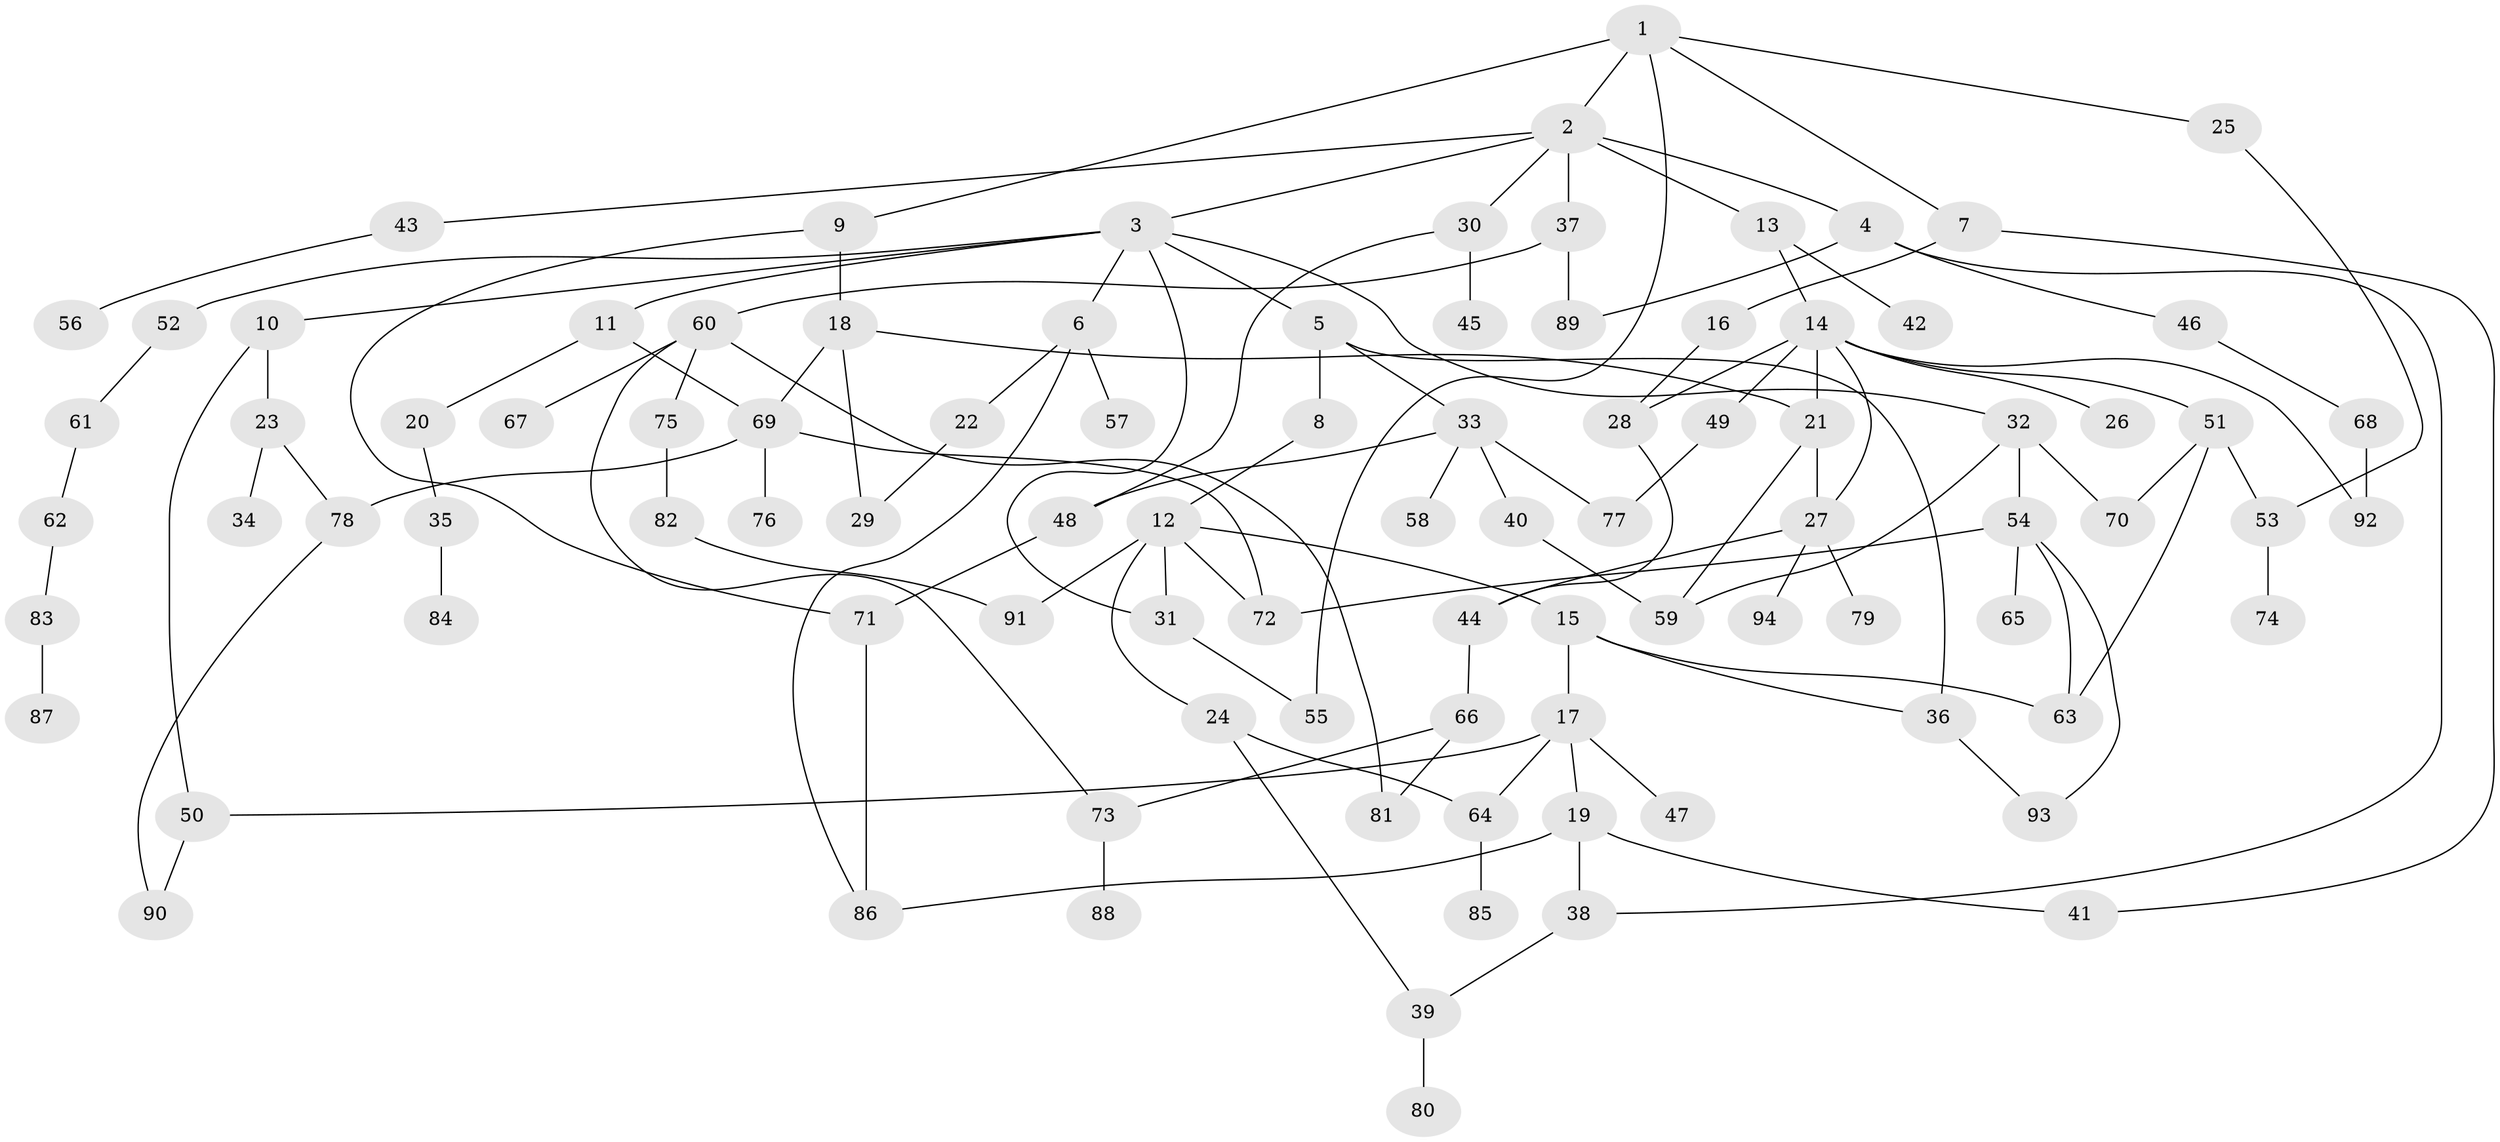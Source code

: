 // Generated by graph-tools (version 1.1) at 2025/41/03/09/25 04:41:55]
// undirected, 94 vertices, 128 edges
graph export_dot {
graph [start="1"]
  node [color=gray90,style=filled];
  1;
  2;
  3;
  4;
  5;
  6;
  7;
  8;
  9;
  10;
  11;
  12;
  13;
  14;
  15;
  16;
  17;
  18;
  19;
  20;
  21;
  22;
  23;
  24;
  25;
  26;
  27;
  28;
  29;
  30;
  31;
  32;
  33;
  34;
  35;
  36;
  37;
  38;
  39;
  40;
  41;
  42;
  43;
  44;
  45;
  46;
  47;
  48;
  49;
  50;
  51;
  52;
  53;
  54;
  55;
  56;
  57;
  58;
  59;
  60;
  61;
  62;
  63;
  64;
  65;
  66;
  67;
  68;
  69;
  70;
  71;
  72;
  73;
  74;
  75;
  76;
  77;
  78;
  79;
  80;
  81;
  82;
  83;
  84;
  85;
  86;
  87;
  88;
  89;
  90;
  91;
  92;
  93;
  94;
  1 -- 2;
  1 -- 7;
  1 -- 9;
  1 -- 25;
  1 -- 55;
  2 -- 3;
  2 -- 4;
  2 -- 13;
  2 -- 30;
  2 -- 37;
  2 -- 43;
  3 -- 5;
  3 -- 6;
  3 -- 10;
  3 -- 11;
  3 -- 32;
  3 -- 52;
  3 -- 31;
  4 -- 46;
  4 -- 38;
  4 -- 89;
  5 -- 8;
  5 -- 33;
  5 -- 36;
  6 -- 22;
  6 -- 57;
  6 -- 86;
  7 -- 16;
  7 -- 41;
  8 -- 12;
  9 -- 18;
  9 -- 71;
  10 -- 23;
  10 -- 50;
  11 -- 20;
  11 -- 69;
  12 -- 15;
  12 -- 24;
  12 -- 31;
  12 -- 91;
  12 -- 72;
  13 -- 14;
  13 -- 42;
  14 -- 21;
  14 -- 26;
  14 -- 28;
  14 -- 49;
  14 -- 51;
  14 -- 92;
  14 -- 27;
  15 -- 17;
  15 -- 36;
  15 -- 63;
  16 -- 28;
  17 -- 19;
  17 -- 47;
  17 -- 64;
  17 -- 50;
  18 -- 69;
  18 -- 21;
  18 -- 29;
  19 -- 38;
  19 -- 86;
  19 -- 41;
  20 -- 35;
  21 -- 27;
  21 -- 59;
  22 -- 29;
  23 -- 34;
  23 -- 78;
  24 -- 39;
  24 -- 64;
  25 -- 53;
  27 -- 44;
  27 -- 79;
  27 -- 94;
  28 -- 44;
  30 -- 45;
  30 -- 48;
  31 -- 55;
  32 -- 54;
  32 -- 59;
  32 -- 70;
  33 -- 40;
  33 -- 48;
  33 -- 58;
  33 -- 77;
  35 -- 84;
  36 -- 93;
  37 -- 60;
  37 -- 89;
  38 -- 39;
  39 -- 80;
  40 -- 59;
  43 -- 56;
  44 -- 66;
  46 -- 68;
  48 -- 71;
  49 -- 77;
  50 -- 90;
  51 -- 53;
  51 -- 70;
  51 -- 63;
  52 -- 61;
  53 -- 74;
  54 -- 63;
  54 -- 65;
  54 -- 93;
  54 -- 72;
  60 -- 67;
  60 -- 73;
  60 -- 75;
  60 -- 81;
  61 -- 62;
  62 -- 83;
  64 -- 85;
  66 -- 81;
  66 -- 73;
  68 -- 92;
  69 -- 72;
  69 -- 76;
  69 -- 78;
  71 -- 86;
  73 -- 88;
  75 -- 82;
  78 -- 90;
  82 -- 91;
  83 -- 87;
}
